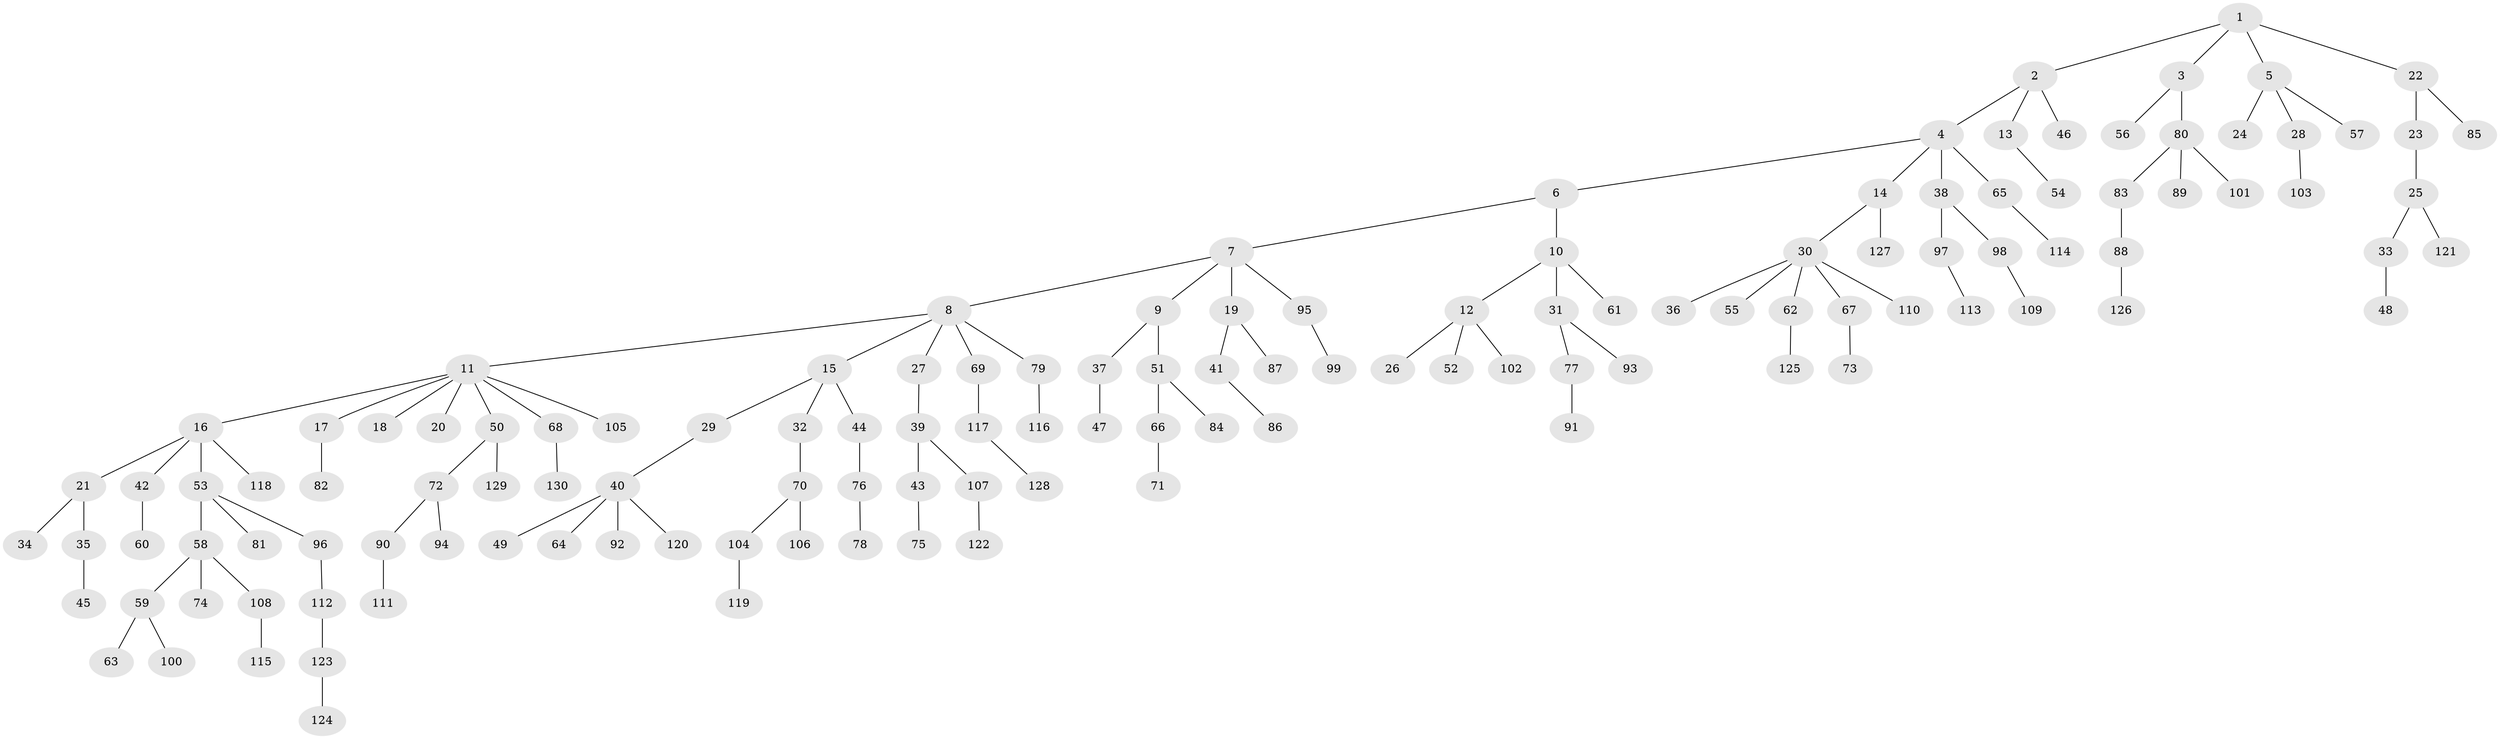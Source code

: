// coarse degree distribution, {1: 0.7115384615384616, 2: 0.23076923076923078, 4: 0.019230769230769232, 21: 0.019230769230769232, 16: 0.019230769230769232}
// Generated by graph-tools (version 1.1) at 2025/55/03/04/25 21:55:48]
// undirected, 130 vertices, 129 edges
graph export_dot {
graph [start="1"]
  node [color=gray90,style=filled];
  1;
  2;
  3;
  4;
  5;
  6;
  7;
  8;
  9;
  10;
  11;
  12;
  13;
  14;
  15;
  16;
  17;
  18;
  19;
  20;
  21;
  22;
  23;
  24;
  25;
  26;
  27;
  28;
  29;
  30;
  31;
  32;
  33;
  34;
  35;
  36;
  37;
  38;
  39;
  40;
  41;
  42;
  43;
  44;
  45;
  46;
  47;
  48;
  49;
  50;
  51;
  52;
  53;
  54;
  55;
  56;
  57;
  58;
  59;
  60;
  61;
  62;
  63;
  64;
  65;
  66;
  67;
  68;
  69;
  70;
  71;
  72;
  73;
  74;
  75;
  76;
  77;
  78;
  79;
  80;
  81;
  82;
  83;
  84;
  85;
  86;
  87;
  88;
  89;
  90;
  91;
  92;
  93;
  94;
  95;
  96;
  97;
  98;
  99;
  100;
  101;
  102;
  103;
  104;
  105;
  106;
  107;
  108;
  109;
  110;
  111;
  112;
  113;
  114;
  115;
  116;
  117;
  118;
  119;
  120;
  121;
  122;
  123;
  124;
  125;
  126;
  127;
  128;
  129;
  130;
  1 -- 2;
  1 -- 3;
  1 -- 5;
  1 -- 22;
  2 -- 4;
  2 -- 13;
  2 -- 46;
  3 -- 56;
  3 -- 80;
  4 -- 6;
  4 -- 14;
  4 -- 38;
  4 -- 65;
  5 -- 24;
  5 -- 28;
  5 -- 57;
  6 -- 7;
  6 -- 10;
  7 -- 8;
  7 -- 9;
  7 -- 19;
  7 -- 95;
  8 -- 11;
  8 -- 15;
  8 -- 27;
  8 -- 69;
  8 -- 79;
  9 -- 37;
  9 -- 51;
  10 -- 12;
  10 -- 31;
  10 -- 61;
  11 -- 16;
  11 -- 17;
  11 -- 18;
  11 -- 20;
  11 -- 50;
  11 -- 68;
  11 -- 105;
  12 -- 26;
  12 -- 52;
  12 -- 102;
  13 -- 54;
  14 -- 30;
  14 -- 127;
  15 -- 29;
  15 -- 32;
  15 -- 44;
  16 -- 21;
  16 -- 42;
  16 -- 53;
  16 -- 118;
  17 -- 82;
  19 -- 41;
  19 -- 87;
  21 -- 34;
  21 -- 35;
  22 -- 23;
  22 -- 85;
  23 -- 25;
  25 -- 33;
  25 -- 121;
  27 -- 39;
  28 -- 103;
  29 -- 40;
  30 -- 36;
  30 -- 55;
  30 -- 62;
  30 -- 67;
  30 -- 110;
  31 -- 77;
  31 -- 93;
  32 -- 70;
  33 -- 48;
  35 -- 45;
  37 -- 47;
  38 -- 97;
  38 -- 98;
  39 -- 43;
  39 -- 107;
  40 -- 49;
  40 -- 64;
  40 -- 92;
  40 -- 120;
  41 -- 86;
  42 -- 60;
  43 -- 75;
  44 -- 76;
  50 -- 72;
  50 -- 129;
  51 -- 66;
  51 -- 84;
  53 -- 58;
  53 -- 81;
  53 -- 96;
  58 -- 59;
  58 -- 74;
  58 -- 108;
  59 -- 63;
  59 -- 100;
  62 -- 125;
  65 -- 114;
  66 -- 71;
  67 -- 73;
  68 -- 130;
  69 -- 117;
  70 -- 104;
  70 -- 106;
  72 -- 90;
  72 -- 94;
  76 -- 78;
  77 -- 91;
  79 -- 116;
  80 -- 83;
  80 -- 89;
  80 -- 101;
  83 -- 88;
  88 -- 126;
  90 -- 111;
  95 -- 99;
  96 -- 112;
  97 -- 113;
  98 -- 109;
  104 -- 119;
  107 -- 122;
  108 -- 115;
  112 -- 123;
  117 -- 128;
  123 -- 124;
}
